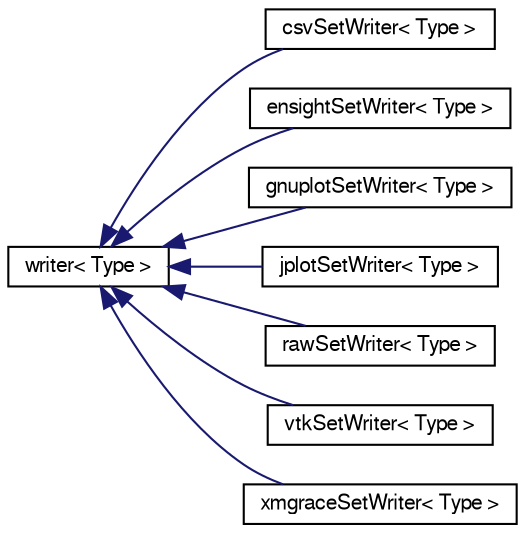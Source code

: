 digraph "Graphical Class Hierarchy"
{
  bgcolor="transparent";
  edge [fontname="FreeSans",fontsize="10",labelfontname="FreeSans",labelfontsize="10"];
  node [fontname="FreeSans",fontsize="10",shape=record];
  rankdir="LR";
  Node1 [label="writer\< Type \>",height=0.2,width=0.4,color="black",URL="$a02801.html",tooltip="Base class for graphics format writing. Entry points are. "];
  Node1 -> Node2 [dir="back",color="midnightblue",fontsize="10",style="solid",fontname="FreeSans"];
  Node2 [label="csvSetWriter\< Type \>",height=0.2,width=0.4,color="black",URL="$a00418.html",tooltip="Write set in csv format. "];
  Node1 -> Node3 [dir="back",color="midnightblue",fontsize="10",style="solid",fontname="FreeSans"];
  Node3 [label="ensightSetWriter\< Type \>",height=0.2,width=0.4,color="black",URL="$a00635.html"];
  Node1 -> Node4 [dir="back",color="midnightblue",fontsize="10",style="solid",fontname="FreeSans"];
  Node4 [label="gnuplotSetWriter\< Type \>",height=0.2,width=0.4,color="black",URL="$a00911.html"];
  Node1 -> Node5 [dir="back",color="midnightblue",fontsize="10",style="solid",fontname="FreeSans"];
  Node5 [label="jplotSetWriter\< Type \>",height=0.2,width=0.4,color="black",URL="$a01186.html"];
  Node1 -> Node6 [dir="back",color="midnightblue",fontsize="10",style="solid",fontname="FreeSans"];
  Node6 [label="rawSetWriter\< Type \>",height=0.2,width=0.4,color="black",URL="$a02013.html"];
  Node1 -> Node7 [dir="back",color="midnightblue",fontsize="10",style="solid",fontname="FreeSans"];
  Node7 [label="vtkSetWriter\< Type \>",height=0.2,width=0.4,color="black",URL="$a02743.html"];
  Node1 -> Node8 [dir="back",color="midnightblue",fontsize="10",style="solid",fontname="FreeSans"];
  Node8 [label="xmgraceSetWriter\< Type \>",height=0.2,width=0.4,color="black",URL="$a02811.html"];
}

